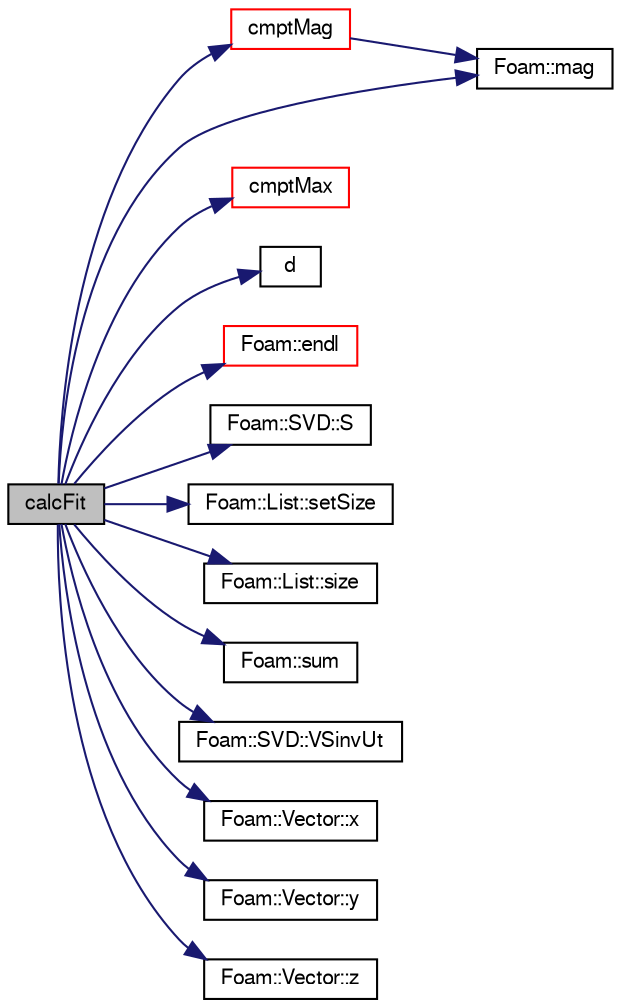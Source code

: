 digraph "calcFit"
{
  bgcolor="transparent";
  edge [fontname="FreeSans",fontsize="10",labelfontname="FreeSans",labelfontsize="10"];
  node [fontname="FreeSans",fontsize="10",shape=record];
  rankdir="LR";
  Node184 [label="calcFit",height=0.2,width=0.4,color="black", fillcolor="grey75", style="filled", fontcolor="black"];
  Node184 -> Node185 [color="midnightblue",fontsize="10",style="solid",fontname="FreeSans"];
  Node185 [label="cmptMag",height=0.2,width=0.4,color="red",URL="$a12539.html#a9180528922650a6b9a3b302e27e621b9"];
  Node185 -> Node208 [color="midnightblue",fontsize="10",style="solid",fontname="FreeSans"];
  Node208 [label="Foam::mag",height=0.2,width=0.4,color="black",URL="$a21124.html#a929da2a3fdcf3dacbbe0487d3a330dae"];
  Node184 -> Node225 [color="midnightblue",fontsize="10",style="solid",fontname="FreeSans"];
  Node225 [label="cmptMax",height=0.2,width=0.4,color="red",URL="$a12539.html#a7c5faef6f02dd084bf6fb08a04a04655"];
  Node184 -> Node226 [color="midnightblue",fontsize="10",style="solid",fontname="FreeSans"];
  Node226 [label="d",height=0.2,width=0.4,color="black",URL="$a38951.html#aa182a9055736468dd160f12649a01fd1"];
  Node184 -> Node227 [color="midnightblue",fontsize="10",style="solid",fontname="FreeSans"];
  Node227 [label="Foam::endl",height=0.2,width=0.4,color="red",URL="$a21124.html#a2db8fe02a0d3909e9351bb4275b23ce4",tooltip="Add newline and flush stream. "];
  Node184 -> Node208 [color="midnightblue",fontsize="10",style="solid",fontname="FreeSans"];
  Node184 -> Node229 [color="midnightblue",fontsize="10",style="solid",fontname="FreeSans"];
  Node229 [label="Foam::SVD::S",height=0.2,width=0.4,color="black",URL="$a27070.html#aee39cf89bc237026a2c8f89f3a470dc3",tooltip="Return the singular values. "];
  Node184 -> Node230 [color="midnightblue",fontsize="10",style="solid",fontname="FreeSans"];
  Node230 [label="Foam::List::setSize",height=0.2,width=0.4,color="black",URL="$a25694.html#aedb985ffeaf1bdbfeccc2a8730405703",tooltip="Reset size of List. "];
  Node184 -> Node231 [color="midnightblue",fontsize="10",style="solid",fontname="FreeSans"];
  Node231 [label="Foam::List::size",height=0.2,width=0.4,color="black",URL="$a25694.html#a8a5f6fa29bd4b500caf186f60245b384",tooltip="Override size to be inconsistent with allocated storage. "];
  Node184 -> Node232 [color="midnightblue",fontsize="10",style="solid",fontname="FreeSans"];
  Node232 [label="Foam::sum",height=0.2,width=0.4,color="black",URL="$a21124.html#a3d8733143aad0e03b300186ab4bef137"];
  Node184 -> Node233 [color="midnightblue",fontsize="10",style="solid",fontname="FreeSans"];
  Node233 [label="Foam::SVD::VSinvUt",height=0.2,width=0.4,color="black",URL="$a27070.html#a5f65a49b5ab8fc2d6bf25df6f519a618",tooltip="Return VSinvUt (the pseudo inverse) "];
  Node184 -> Node234 [color="midnightblue",fontsize="10",style="solid",fontname="FreeSans"];
  Node234 [label="Foam::Vector::x",height=0.2,width=0.4,color="black",URL="$a28442.html#a63327976e5a8359700064a02ae22548e"];
  Node184 -> Node235 [color="midnightblue",fontsize="10",style="solid",fontname="FreeSans"];
  Node235 [label="Foam::Vector::y",height=0.2,width=0.4,color="black",URL="$a28442.html#a1ee865f676fbac703a49c6654dd3ad74"];
  Node184 -> Node236 [color="midnightblue",fontsize="10",style="solid",fontname="FreeSans"];
  Node236 [label="Foam::Vector::z",height=0.2,width=0.4,color="black",URL="$a28442.html#a1c8320b15610de211ec70ef966581423"];
}
